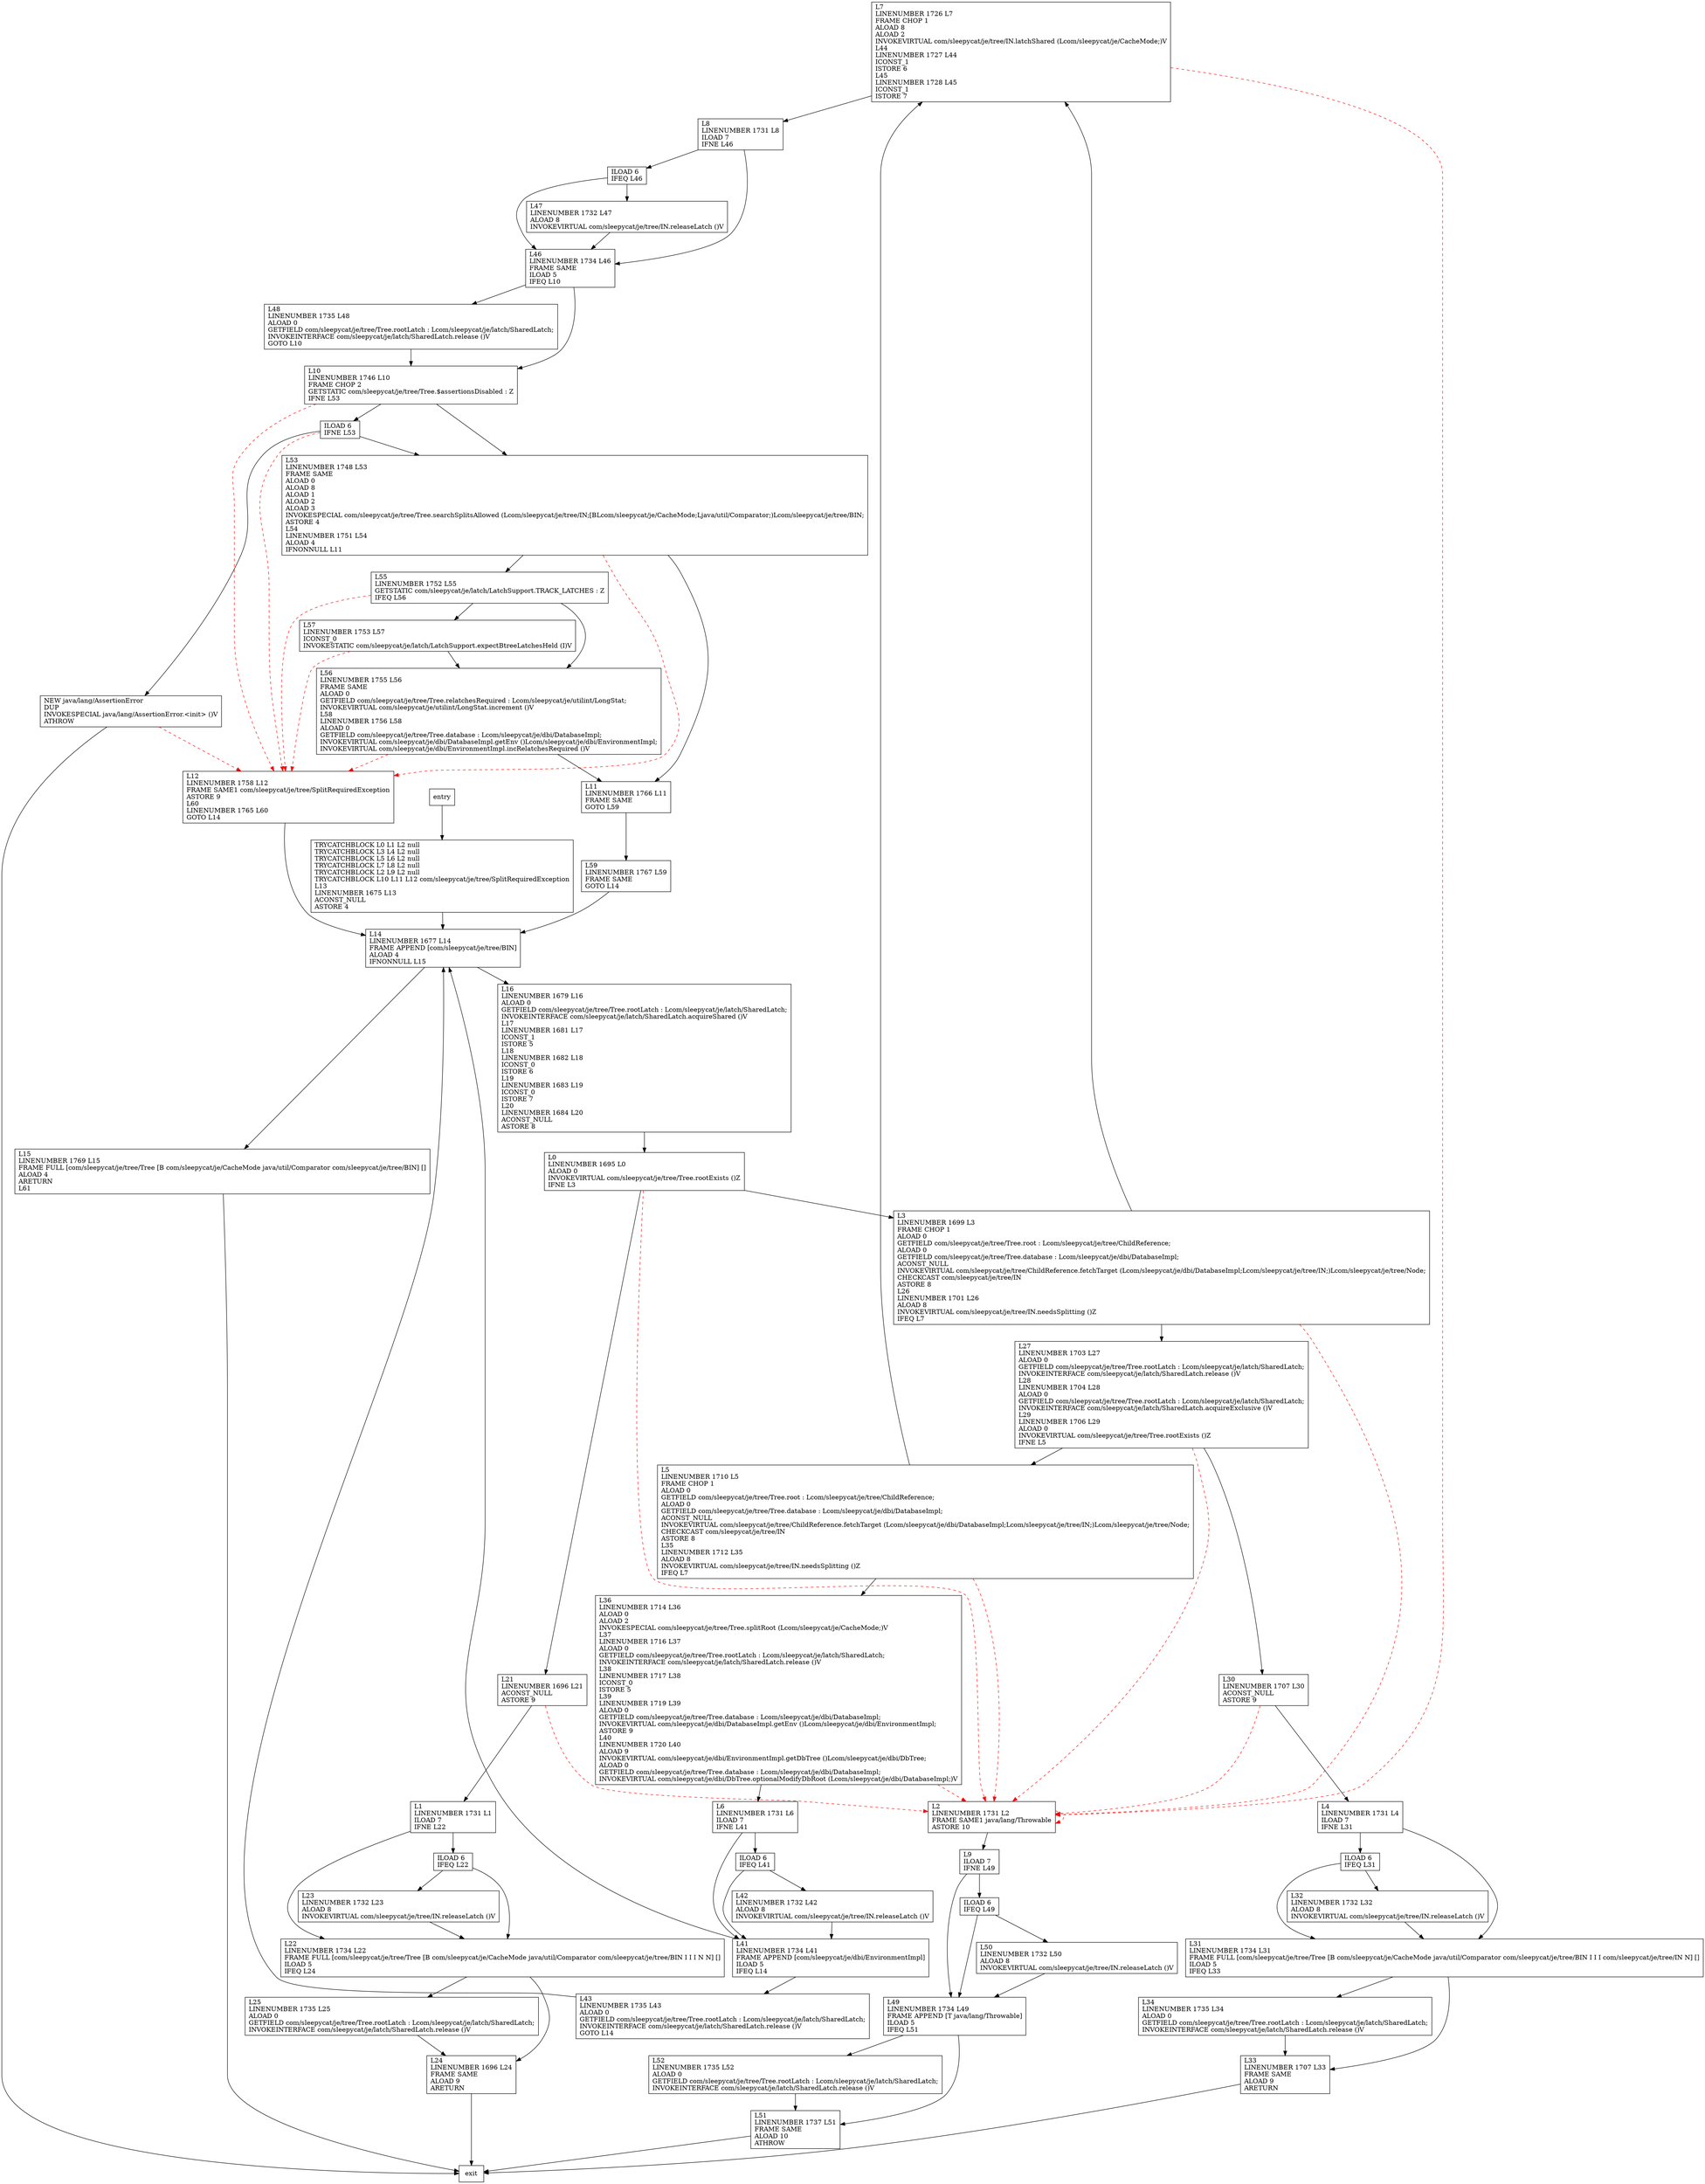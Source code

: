 digraph searchSplitsAllowed {
node [shape=record];
741145576 [label="L15\lLINENUMBER 1769 L15\lFRAME FULL [com/sleepycat/je/tree/Tree [B com/sleepycat/je/CacheMode java/util/Comparator com/sleepycat/je/tree/BIN] []\lALOAD 4\lARETURN\lL61\l"];
181807980 [label="L52\lLINENUMBER 1735 L52\lALOAD 0\lGETFIELD com/sleepycat/je/tree/Tree.rootLatch : Lcom/sleepycat/je/latch/SharedLatch;\lINVOKEINTERFACE com/sleepycat/je/latch/SharedLatch.release ()V\l"];
1253697610 [label="ILOAD 6\lIFEQ L31\l"];
1581471933 [label="L7\lLINENUMBER 1726 L7\lFRAME CHOP 1\lALOAD 8\lALOAD 2\lINVOKEVIRTUAL com/sleepycat/je/tree/IN.latchShared (Lcom/sleepycat/je/CacheMode;)V\lL44\lLINENUMBER 1727 L44\lICONST_1\lISTORE 6\lL45\lLINENUMBER 1728 L45\lICONST_1\lISTORE 7\l"];
445136804 [label="L14\lLINENUMBER 1677 L14\lFRAME APPEND [com/sleepycat/je/tree/BIN]\lALOAD 4\lIFNONNULL L15\l"];
255438040 [label="L33\lLINENUMBER 1707 L33\lFRAME SAME\lALOAD 9\lARETURN\l"];
600650286 [label="ILOAD 6\lIFNE L53\l"];
180878962 [label="L34\lLINENUMBER 1735 L34\lALOAD 0\lGETFIELD com/sleepycat/je/tree/Tree.rootLatch : Lcom/sleepycat/je/latch/SharedLatch;\lINVOKEINTERFACE com/sleepycat/je/latch/SharedLatch.release ()V\l"];
455881427 [label="ILOAD 6\lIFEQ L22\l"];
1351905426 [label="L22\lLINENUMBER 1734 L22\lFRAME FULL [com/sleepycat/je/tree/Tree [B com/sleepycat/je/CacheMode java/util/Comparator com/sleepycat/je/tree/BIN I I I N N] []\lILOAD 5\lIFEQ L24\l"];
1541667971 [label="L12\lLINENUMBER 1758 L12\lFRAME SAME1 com/sleepycat/je/tree/SplitRequiredException\lASTORE 9\lL60\lLINENUMBER 1765 L60\lGOTO L14\l"];
817087263 [label="L32\lLINENUMBER 1732 L32\lALOAD 8\lINVOKEVIRTUAL com/sleepycat/je/tree/IN.releaseLatch ()V\l"];
1587597551 [label="L50\lLINENUMBER 1732 L50\lALOAD 8\lINVOKEVIRTUAL com/sleepycat/je/tree/IN.releaseLatch ()V\l"];
1655322099 [label="L31\lLINENUMBER 1734 L31\lFRAME FULL [com/sleepycat/je/tree/Tree [B com/sleepycat/je/CacheMode java/util/Comparator com/sleepycat/je/tree/BIN I I I com/sleepycat/je/tree/IN N] []\lILOAD 5\lIFEQ L33\l"];
302678740 [label="ILOAD 6\lIFEQ L41\l"];
1250195854 [label="L0\lLINENUMBER 1695 L0\lALOAD 0\lINVOKEVIRTUAL com/sleepycat/je/tree/Tree.rootExists ()Z\lIFNE L3\l"];
1526805242 [label="L48\lLINENUMBER 1735 L48\lALOAD 0\lGETFIELD com/sleepycat/je/tree/Tree.rootLatch : Lcom/sleepycat/je/latch/SharedLatch;\lINVOKEINTERFACE com/sleepycat/je/latch/SharedLatch.release ()V\lGOTO L10\l"];
512420829 [label="L8\lLINENUMBER 1731 L8\lILOAD 7\lIFNE L46\l"];
864253713 [label="L25\lLINENUMBER 1735 L25\lALOAD 0\lGETFIELD com/sleepycat/je/tree/Tree.rootLatch : Lcom/sleepycat/je/latch/SharedLatch;\lINVOKEINTERFACE com/sleepycat/je/latch/SharedLatch.release ()V\l"];
503980836 [label="ILOAD 6\lIFEQ L46\l"];
733307082 [label="L59\lLINENUMBER 1767 L59\lFRAME SAME\lGOTO L14\l"];
1329251218 [label="L1\lLINENUMBER 1731 L1\lILOAD 7\lIFNE L22\l"];
310262034 [label="L11\lLINENUMBER 1766 L11\lFRAME SAME\lGOTO L59\l"];
1341776342 [label="L16\lLINENUMBER 1679 L16\lALOAD 0\lGETFIELD com/sleepycat/je/tree/Tree.rootLatch : Lcom/sleepycat/je/latch/SharedLatch;\lINVOKEINTERFACE com/sleepycat/je/latch/SharedLatch.acquireShared ()V\lL17\lLINENUMBER 1681 L17\lICONST_1\lISTORE 5\lL18\lLINENUMBER 1682 L18\lICONST_0\lISTORE 6\lL19\lLINENUMBER 1683 L19\lICONST_0\lISTORE 7\lL20\lLINENUMBER 1684 L20\lACONST_NULL\lASTORE 8\l"];
1016010081 [label="L36\lLINENUMBER 1714 L36\lALOAD 0\lALOAD 2\lINVOKESPECIAL com/sleepycat/je/tree/Tree.splitRoot (Lcom/sleepycat/je/CacheMode;)V\lL37\lLINENUMBER 1716 L37\lALOAD 0\lGETFIELD com/sleepycat/je/tree/Tree.rootLatch : Lcom/sleepycat/je/latch/SharedLatch;\lINVOKEINTERFACE com/sleepycat/je/latch/SharedLatch.release ()V\lL38\lLINENUMBER 1717 L38\lICONST_0\lISTORE 5\lL39\lLINENUMBER 1719 L39\lALOAD 0\lGETFIELD com/sleepycat/je/tree/Tree.database : Lcom/sleepycat/je/dbi/DatabaseImpl;\lINVOKEVIRTUAL com/sleepycat/je/dbi/DatabaseImpl.getEnv ()Lcom/sleepycat/je/dbi/EnvironmentImpl;\lASTORE 9\lL40\lLINENUMBER 1720 L40\lALOAD 9\lINVOKEVIRTUAL com/sleepycat/je/dbi/EnvironmentImpl.getDbTree ()Lcom/sleepycat/je/dbi/DbTree;\lALOAD 0\lGETFIELD com/sleepycat/je/tree/Tree.database : Lcom/sleepycat/je/dbi/DatabaseImpl;\lINVOKEVIRTUAL com/sleepycat/je/dbi/DbTree.optionalModifyDbRoot (Lcom/sleepycat/je/dbi/DatabaseImpl;)V\l"];
1773162645 [label="L55\lLINENUMBER 1752 L55\lGETSTATIC com/sleepycat/je/latch/LatchSupport.TRACK_LATCHES : Z\lIFEQ L56\l"];
207929123 [label="L51\lLINENUMBER 1737 L51\lFRAME SAME\lALOAD 10\lATHROW\l"];
1329719561 [label="L4\lLINENUMBER 1731 L4\lILOAD 7\lIFNE L31\l"];
1704394188 [label="L42\lLINENUMBER 1732 L42\lALOAD 8\lINVOKEVIRTUAL com/sleepycat/je/tree/IN.releaseLatch ()V\l"];
1277216180 [label="L47\lLINENUMBER 1732 L47\lALOAD 8\lINVOKEVIRTUAL com/sleepycat/je/tree/IN.releaseLatch ()V\l"];
652258386 [label="L3\lLINENUMBER 1699 L3\lFRAME CHOP 1\lALOAD 0\lGETFIELD com/sleepycat/je/tree/Tree.root : Lcom/sleepycat/je/tree/ChildReference;\lALOAD 0\lGETFIELD com/sleepycat/je/tree/Tree.database : Lcom/sleepycat/je/dbi/DatabaseImpl;\lACONST_NULL\lINVOKEVIRTUAL com/sleepycat/je/tree/ChildReference.fetchTarget (Lcom/sleepycat/je/dbi/DatabaseImpl;Lcom/sleepycat/je/tree/IN;)Lcom/sleepycat/je/tree/Node;\lCHECKCAST com/sleepycat/je/tree/IN\lASTORE 8\lL26\lLINENUMBER 1701 L26\lALOAD 8\lINVOKEVIRTUAL com/sleepycat/je/tree/IN.needsSplitting ()Z\lIFEQ L7\l"];
188353358 [label="L21\lLINENUMBER 1696 L21\lACONST_NULL\lASTORE 9\l"];
1376165106 [label="NEW java/lang/AssertionError\lDUP\lINVOKESPECIAL java/lang/AssertionError.\<init\> ()V\lATHROW\l"];
1446774232 [label="L10\lLINENUMBER 1746 L10\lFRAME CHOP 2\lGETSTATIC com/sleepycat/je/tree/Tree.$assertionsDisabled : Z\lIFNE L53\l"];
569825282 [label="L43\lLINENUMBER 1735 L43\lALOAD 0\lGETFIELD com/sleepycat/je/tree/Tree.rootLatch : Lcom/sleepycat/je/latch/SharedLatch;\lINVOKEINTERFACE com/sleepycat/je/latch/SharedLatch.release ()V\lGOTO L14\l"];
458987313 [label="L23\lLINENUMBER 1732 L23\lALOAD 8\lINVOKEVIRTUAL com/sleepycat/je/tree/IN.releaseLatch ()V\l"];
2066921744 [label="L53\lLINENUMBER 1748 L53\lFRAME SAME\lALOAD 0\lALOAD 8\lALOAD 1\lALOAD 2\lALOAD 3\lINVOKESPECIAL com/sleepycat/je/tree/Tree.searchSplitsAllowed (Lcom/sleepycat/je/tree/IN;[BLcom/sleepycat/je/CacheMode;Ljava/util/Comparator;)Lcom/sleepycat/je/tree/BIN;\lASTORE 4\lL54\lLINENUMBER 1751 L54\lALOAD 4\lIFNONNULL L11\l"];
249992478 [label="L30\lLINENUMBER 1707 L30\lACONST_NULL\lASTORE 9\l"];
1107118417 [label="L2\lLINENUMBER 1731 L2\lFRAME SAME1 java/lang/Throwable\lASTORE 10\l"];
598098895 [label="L57\lLINENUMBER 1753 L57\lICONST_0\lINVOKESTATIC com/sleepycat/je/latch/LatchSupport.expectBtreeLatchesHeld (I)V\l"];
1493684139 [label="TRYCATCHBLOCK L0 L1 L2 null\lTRYCATCHBLOCK L3 L4 L2 null\lTRYCATCHBLOCK L5 L6 L2 null\lTRYCATCHBLOCK L7 L8 L2 null\lTRYCATCHBLOCK L2 L9 L2 null\lTRYCATCHBLOCK L10 L11 L12 com/sleepycat/je/tree/SplitRequiredException\lL13\lLINENUMBER 1675 L13\lACONST_NULL\lASTORE 4\l"];
1295156370 [label="L56\lLINENUMBER 1755 L56\lFRAME SAME\lALOAD 0\lGETFIELD com/sleepycat/je/tree/Tree.relatchesRequired : Lcom/sleepycat/je/utilint/LongStat;\lINVOKEVIRTUAL com/sleepycat/je/utilint/LongStat.increment ()V\lL58\lLINENUMBER 1756 L58\lALOAD 0\lGETFIELD com/sleepycat/je/tree/Tree.database : Lcom/sleepycat/je/dbi/DatabaseImpl;\lINVOKEVIRTUAL com/sleepycat/je/dbi/DatabaseImpl.getEnv ()Lcom/sleepycat/je/dbi/EnvironmentImpl;\lINVOKEVIRTUAL com/sleepycat/je/dbi/EnvironmentImpl.incRelatchesRequired ()V\l"];
1080074095 [label="L24\lLINENUMBER 1696 L24\lFRAME SAME\lALOAD 9\lARETURN\l"];
1459520800 [label="L5\lLINENUMBER 1710 L5\lFRAME CHOP 1\lALOAD 0\lGETFIELD com/sleepycat/je/tree/Tree.root : Lcom/sleepycat/je/tree/ChildReference;\lALOAD 0\lGETFIELD com/sleepycat/je/tree/Tree.database : Lcom/sleepycat/je/dbi/DatabaseImpl;\lACONST_NULL\lINVOKEVIRTUAL com/sleepycat/je/tree/ChildReference.fetchTarget (Lcom/sleepycat/je/dbi/DatabaseImpl;Lcom/sleepycat/je/tree/IN;)Lcom/sleepycat/je/tree/Node;\lCHECKCAST com/sleepycat/je/tree/IN\lASTORE 8\lL35\lLINENUMBER 1712 L35\lALOAD 8\lINVOKEVIRTUAL com/sleepycat/je/tree/IN.needsSplitting ()Z\lIFEQ L7\l"];
350726818 [label="ILOAD 6\lIFEQ L49\l"];
1023392425 [label="L9\lILOAD 7\lIFNE L49\l"];
1539023346 [label="L49\lLINENUMBER 1734 L49\lFRAME APPEND [T java/lang/Throwable]\lILOAD 5\lIFEQ L51\l"];
2112026991 [label="L6\lLINENUMBER 1731 L6\lILOAD 7\lIFNE L41\l"];
1229152536 [label="L27\lLINENUMBER 1703 L27\lALOAD 0\lGETFIELD com/sleepycat/je/tree/Tree.rootLatch : Lcom/sleepycat/je/latch/SharedLatch;\lINVOKEINTERFACE com/sleepycat/je/latch/SharedLatch.release ()V\lL28\lLINENUMBER 1704 L28\lALOAD 0\lGETFIELD com/sleepycat/je/tree/Tree.rootLatch : Lcom/sleepycat/je/latch/SharedLatch;\lINVOKEINTERFACE com/sleepycat/je/latch/SharedLatch.acquireExclusive ()V\lL29\lLINENUMBER 1706 L29\lALOAD 0\lINVOKEVIRTUAL com/sleepycat/je/tree/Tree.rootExists ()Z\lIFNE L5\l"];
663476873 [label="L41\lLINENUMBER 1734 L41\lFRAME APPEND [com/sleepycat/je/dbi/EnvironmentImpl]\lILOAD 5\lIFEQ L14\l"];
1739387594 [label="L46\lLINENUMBER 1734 L46\lFRAME SAME\lILOAD 5\lIFEQ L10\l"];
entry;
exit;
741145576 -> exit
181807980 -> 207929123
1253697610 -> 1655322099
1253697610 -> 817087263
1581471933 -> 1107118417 [style=dashed, color=red]
1581471933 -> 512420829
445136804 -> 1341776342
445136804 -> 741145576
255438040 -> exit
600650286 -> 2066921744
600650286 -> 1376165106
600650286 -> 1541667971 [style=dashed, color=red]
180878962 -> 255438040
455881427 -> 458987313
455881427 -> 1351905426
1351905426 -> 1080074095
1351905426 -> 864253713
1541667971 -> 445136804
817087263 -> 1655322099
1587597551 -> 1539023346
1655322099 -> 180878962
1655322099 -> 255438040
302678740 -> 1704394188
302678740 -> 663476873
1250195854 -> 652258386
1250195854 -> 188353358
1250195854 -> 1107118417 [style=dashed, color=red]
1526805242 -> 1446774232
512420829 -> 503980836
512420829 -> 1739387594
864253713 -> 1080074095
entry -> 1493684139
503980836 -> 1277216180
503980836 -> 1739387594
733307082 -> 445136804
1329251218 -> 455881427
1329251218 -> 1351905426
310262034 -> 733307082
1341776342 -> 1250195854
1016010081 -> 2112026991
1016010081 -> 1107118417 [style=dashed, color=red]
1773162645 -> 598098895
1773162645 -> 1295156370
1773162645 -> 1541667971 [style=dashed, color=red]
207929123 -> exit
1329719561 -> 1655322099
1329719561 -> 1253697610
1704394188 -> 663476873
1277216180 -> 1739387594
652258386 -> 1229152536
652258386 -> 1107118417 [style=dashed, color=red]
652258386 -> 1581471933
188353358 -> 1329251218
188353358 -> 1107118417 [style=dashed, color=red]
1376165106 -> exit
1376165106 -> 1541667971 [style=dashed, color=red]
1446774232 -> 2066921744
1446774232 -> 1541667971 [style=dashed, color=red]
1446774232 -> 600650286
569825282 -> 445136804
458987313 -> 1351905426
2066921744 -> 1773162645
2066921744 -> 310262034
2066921744 -> 1541667971 [style=dashed, color=red]
249992478 -> 1107118417 [style=dashed, color=red]
249992478 -> 1329719561
1107118417 -> 1023392425
1107118417 -> 1107118417 [style=dashed, color=red]
598098895 -> 1295156370
598098895 -> 1541667971 [style=dashed, color=red]
1493684139 -> 445136804
1295156370 -> 310262034
1295156370 -> 1541667971 [style=dashed, color=red]
1080074095 -> exit
1459520800 -> 1016010081
1459520800 -> 1107118417 [style=dashed, color=red]
1459520800 -> 1581471933
350726818 -> 1587597551
350726818 -> 1539023346
1023392425 -> 350726818
1023392425 -> 1539023346
1539023346 -> 181807980
1539023346 -> 207929123
2112026991 -> 302678740
2112026991 -> 663476873
1229152536 -> 1459520800
1229152536 -> 249992478
1229152536 -> 1107118417 [style=dashed, color=red]
663476873 -> 445136804
663476873 -> 569825282
1739387594 -> 1526805242
1739387594 -> 1446774232
}
